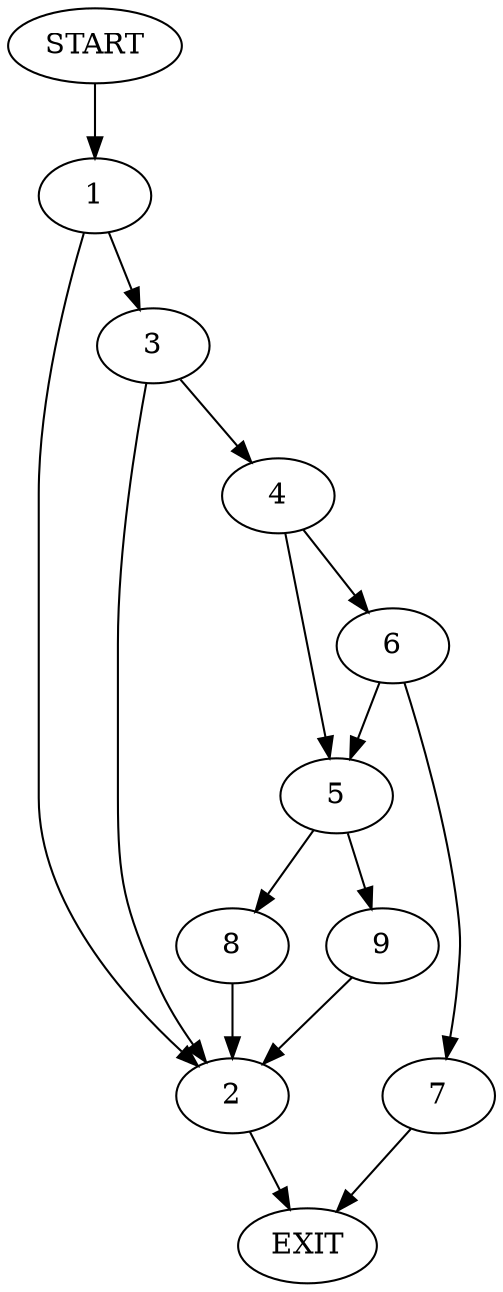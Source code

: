 digraph {
0 [label="START"]
10 [label="EXIT"]
0 -> 1
1 -> 2
1 -> 3
2 -> 10
3 -> 2
3 -> 4
4 -> 5
4 -> 6
6 -> 7
6 -> 5
5 -> 8
5 -> 9
7 -> 10
9 -> 2
8 -> 2
}
